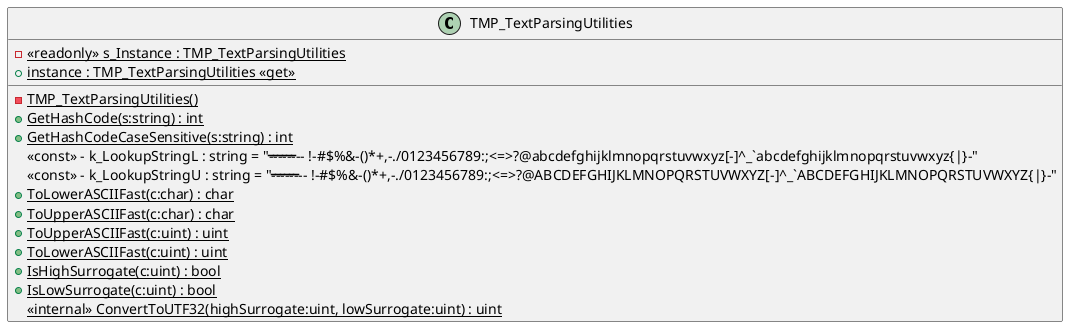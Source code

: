 @startuml
class TMP_TextParsingUtilities {
    - {static} <<readonly>> s_Instance : TMP_TextParsingUtilities
    {static} - TMP_TextParsingUtilities()
    + {static} instance : TMP_TextParsingUtilities <<get>>
    + {static} GetHashCode(s:string) : int
    + {static} GetHashCodeCaseSensitive(s:string) : int
    <<const>> - k_LookupStringL : string = "-------------------------------- !-#$%&-()*+,-./0123456789:;<=>?@abcdefghijklmnopqrstuvwxyz[-]^_`abcdefghijklmnopqrstuvwxyz{|&#125;~-"
    <<const>> - k_LookupStringU : string = "-------------------------------- !-#$%&-()*+,-./0123456789:;<=>?@ABCDEFGHIJKLMNOPQRSTUVWXYZ[-]^_`ABCDEFGHIJKLMNOPQRSTUVWXYZ{|&#125;~-"
    + {static} ToLowerASCIIFast(c:char) : char
    + {static} ToUpperASCIIFast(c:char) : char
    + {static} ToUpperASCIIFast(c:uint) : uint
    + {static} ToLowerASCIIFast(c:uint) : uint
    + {static} IsHighSurrogate(c:uint) : bool
    + {static} IsLowSurrogate(c:uint) : bool
    <<internal>> {static} ConvertToUTF32(highSurrogate:uint, lowSurrogate:uint) : uint
}
@enduml
